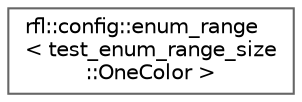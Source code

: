 digraph "类继承关系图"
{
 // LATEX_PDF_SIZE
  bgcolor="transparent";
  edge [fontname=Helvetica,fontsize=10,labelfontname=Helvetica,labelfontsize=10];
  node [fontname=Helvetica,fontsize=10,shape=box,height=0.2,width=0.4];
  rankdir="LR";
  Node0 [id="Node000000",label="rfl::config::enum_range\l\< test_enum_range_size\l::OneColor \>",height=0.2,width=0.4,color="grey40", fillcolor="white", style="filled",URL="$structrfl_1_1config_1_1enum__range_3_01test__enum__range__size_1_1_one_color_01_4.html",tooltip=" "];
}
